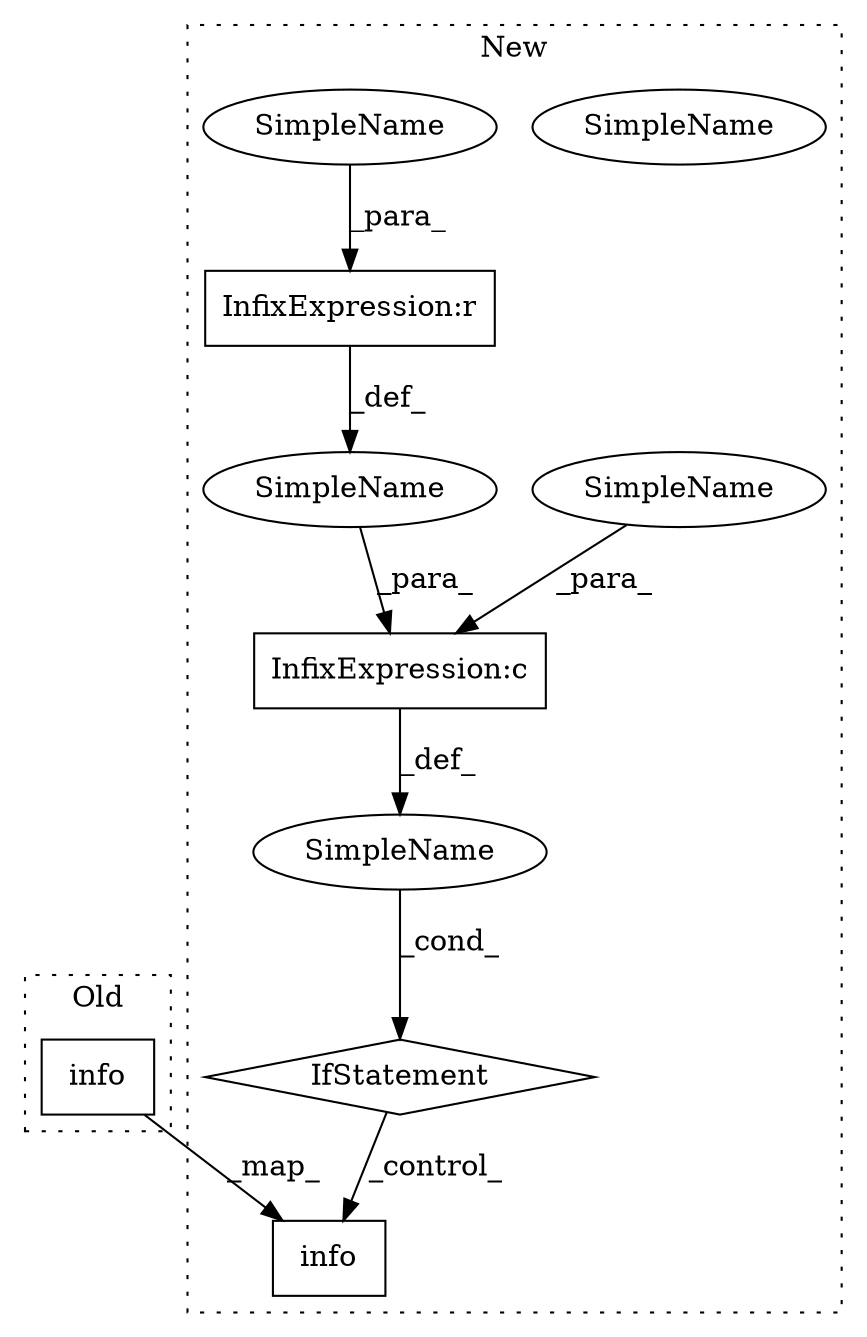 digraph G {
subgraph cluster0 {
1 [label="info" a="32" s="1155,1199" l="5,1" shape="box"];
label = "Old";
style="dotted";
}
subgraph cluster1 {
2 [label="info" a="32" s="1253,1297" l="5,1" shape="box"];
3 [label="SimpleName" a="42" s="" l="" shape="ellipse"];
4 [label="IfStatement" a="25" s="953,1003" l="4,2" shape="diamond"];
5 [label="InfixExpression:r" a="27" s="966" l="4" shape="box"];
6 [label="SimpleName" a="42" s="970" l="4" shape="ellipse"];
7 [label="SimpleName" a="42" s="" l="" shape="ellipse"];
8 [label="InfixExpression:c" a="27" s="975" l="4" shape="box"];
9 [label="SimpleName" a="42" s="" l="" shape="ellipse"];
10 [label="SimpleName" a="42" s="970" l="4" shape="ellipse"];
label = "New";
style="dotted";
}
1 -> 2 [label="_map_"];
3 -> 4 [label="_cond_"];
4 -> 2 [label="_control_"];
5 -> 7 [label="_def_"];
7 -> 8 [label="_para_"];
8 -> 3 [label="_def_"];
9 -> 8 [label="_para_"];
10 -> 5 [label="_para_"];
}